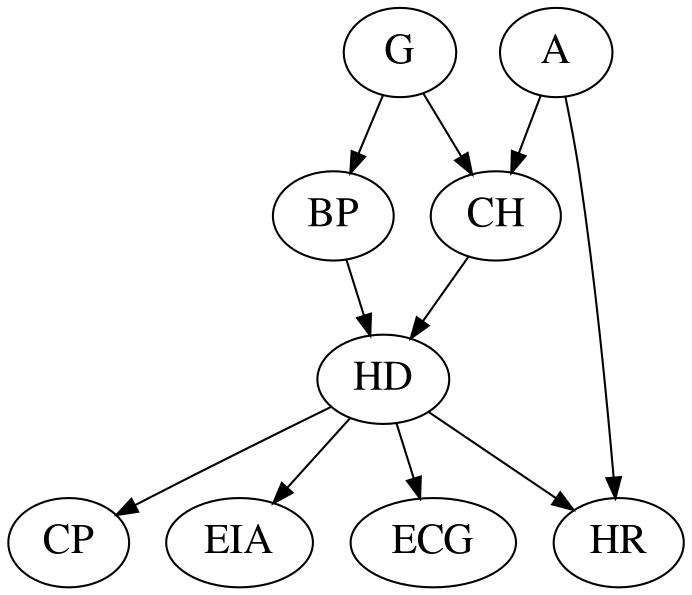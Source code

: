 digraph G {
	node[fontname="Times",fontsize="20.0"];
	G -> CH;
	G -> BP;
	A -> CH;
	A -> HR;
	CH -> HD;
	BP -> HD;
	HD -> CP;
	HD -> EIA;
	HD -> ECG;
	HD -> HR;
}

